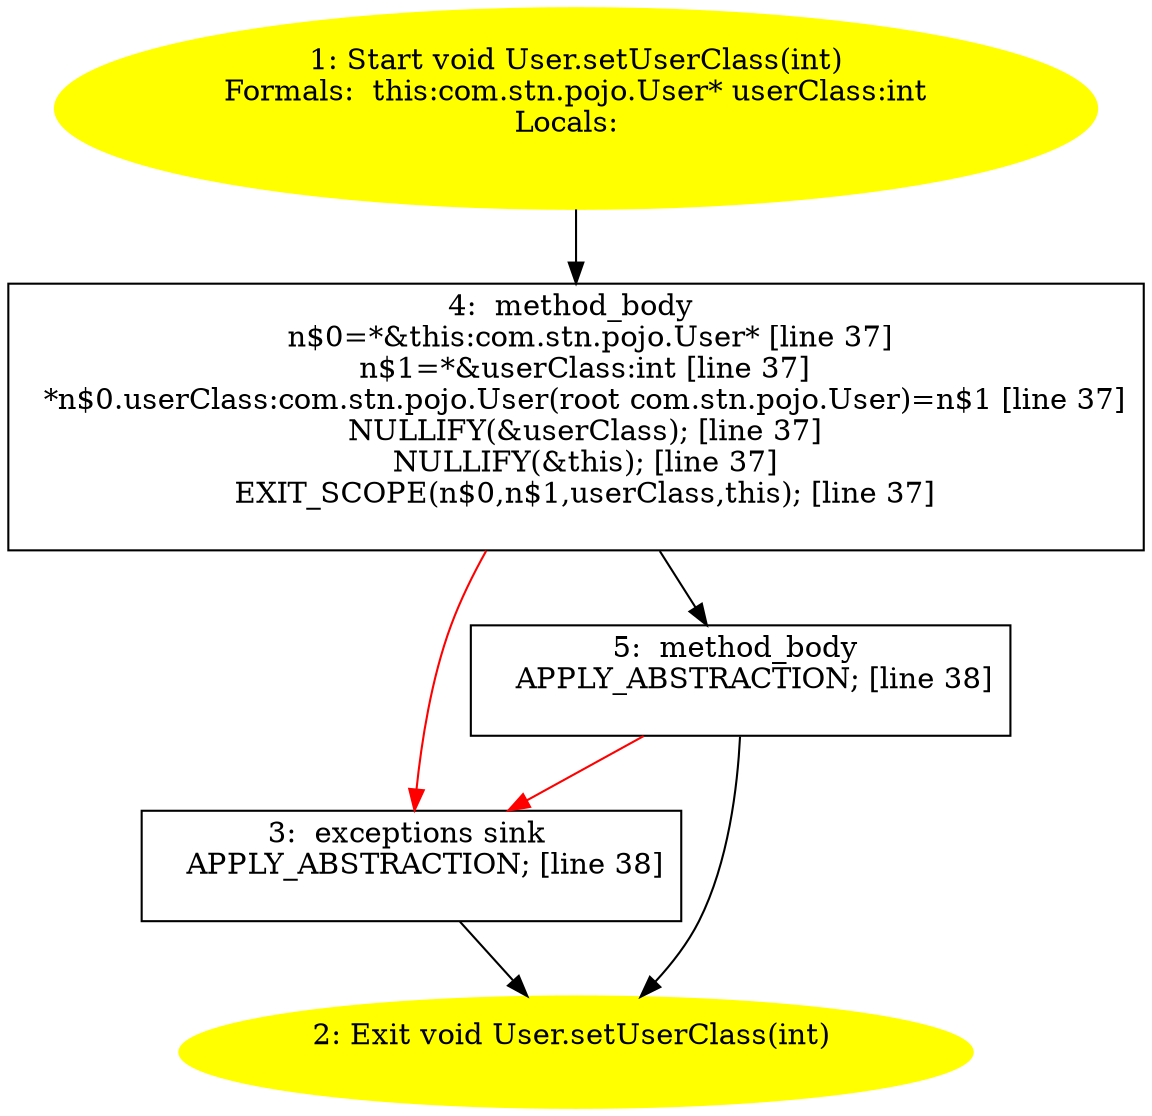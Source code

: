 /* @generated */
digraph cfg {
"com.stn.pojo.User.setUserClass(int):void.186c099c050a134c0caf973165c21292_1" [label="1: Start void User.setUserClass(int)\nFormals:  this:com.stn.pojo.User* userClass:int\nLocals:  \n  " color=yellow style=filled]
	

	 "com.stn.pojo.User.setUserClass(int):void.186c099c050a134c0caf973165c21292_1" -> "com.stn.pojo.User.setUserClass(int):void.186c099c050a134c0caf973165c21292_4" ;
"com.stn.pojo.User.setUserClass(int):void.186c099c050a134c0caf973165c21292_2" [label="2: Exit void User.setUserClass(int) \n  " color=yellow style=filled]
	

"com.stn.pojo.User.setUserClass(int):void.186c099c050a134c0caf973165c21292_3" [label="3:  exceptions sink \n   APPLY_ABSTRACTION; [line 38]\n " shape="box"]
	

	 "com.stn.pojo.User.setUserClass(int):void.186c099c050a134c0caf973165c21292_3" -> "com.stn.pojo.User.setUserClass(int):void.186c099c050a134c0caf973165c21292_2" ;
"com.stn.pojo.User.setUserClass(int):void.186c099c050a134c0caf973165c21292_4" [label="4:  method_body \n   n$0=*&this:com.stn.pojo.User* [line 37]\n  n$1=*&userClass:int [line 37]\n  *n$0.userClass:com.stn.pojo.User(root com.stn.pojo.User)=n$1 [line 37]\n  NULLIFY(&userClass); [line 37]\n  NULLIFY(&this); [line 37]\n  EXIT_SCOPE(n$0,n$1,userClass,this); [line 37]\n " shape="box"]
	

	 "com.stn.pojo.User.setUserClass(int):void.186c099c050a134c0caf973165c21292_4" -> "com.stn.pojo.User.setUserClass(int):void.186c099c050a134c0caf973165c21292_5" ;
	 "com.stn.pojo.User.setUserClass(int):void.186c099c050a134c0caf973165c21292_4" -> "com.stn.pojo.User.setUserClass(int):void.186c099c050a134c0caf973165c21292_3" [color="red" ];
"com.stn.pojo.User.setUserClass(int):void.186c099c050a134c0caf973165c21292_5" [label="5:  method_body \n   APPLY_ABSTRACTION; [line 38]\n " shape="box"]
	

	 "com.stn.pojo.User.setUserClass(int):void.186c099c050a134c0caf973165c21292_5" -> "com.stn.pojo.User.setUserClass(int):void.186c099c050a134c0caf973165c21292_2" ;
	 "com.stn.pojo.User.setUserClass(int):void.186c099c050a134c0caf973165c21292_5" -> "com.stn.pojo.User.setUserClass(int):void.186c099c050a134c0caf973165c21292_3" [color="red" ];
}
